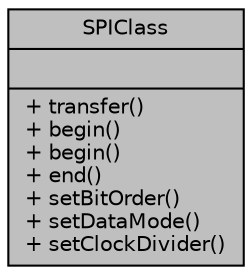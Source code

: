 digraph "SPIClass"
{
 // LATEX_PDF_SIZE
  edge [fontname="Helvetica",fontsize="10",labelfontname="Helvetica",labelfontsize="10"];
  node [fontname="Helvetica",fontsize="10",shape=record];
  Node1 [label="{SPIClass\n||+ transfer()\l+ begin()\l+ begin()\l+ end()\l+ setBitOrder()\l+ setDataMode()\l+ setClockDivider()\l}",height=0.2,width=0.4,color="black", fillcolor="grey75", style="filled", fontcolor="black",tooltip=" "];
}
